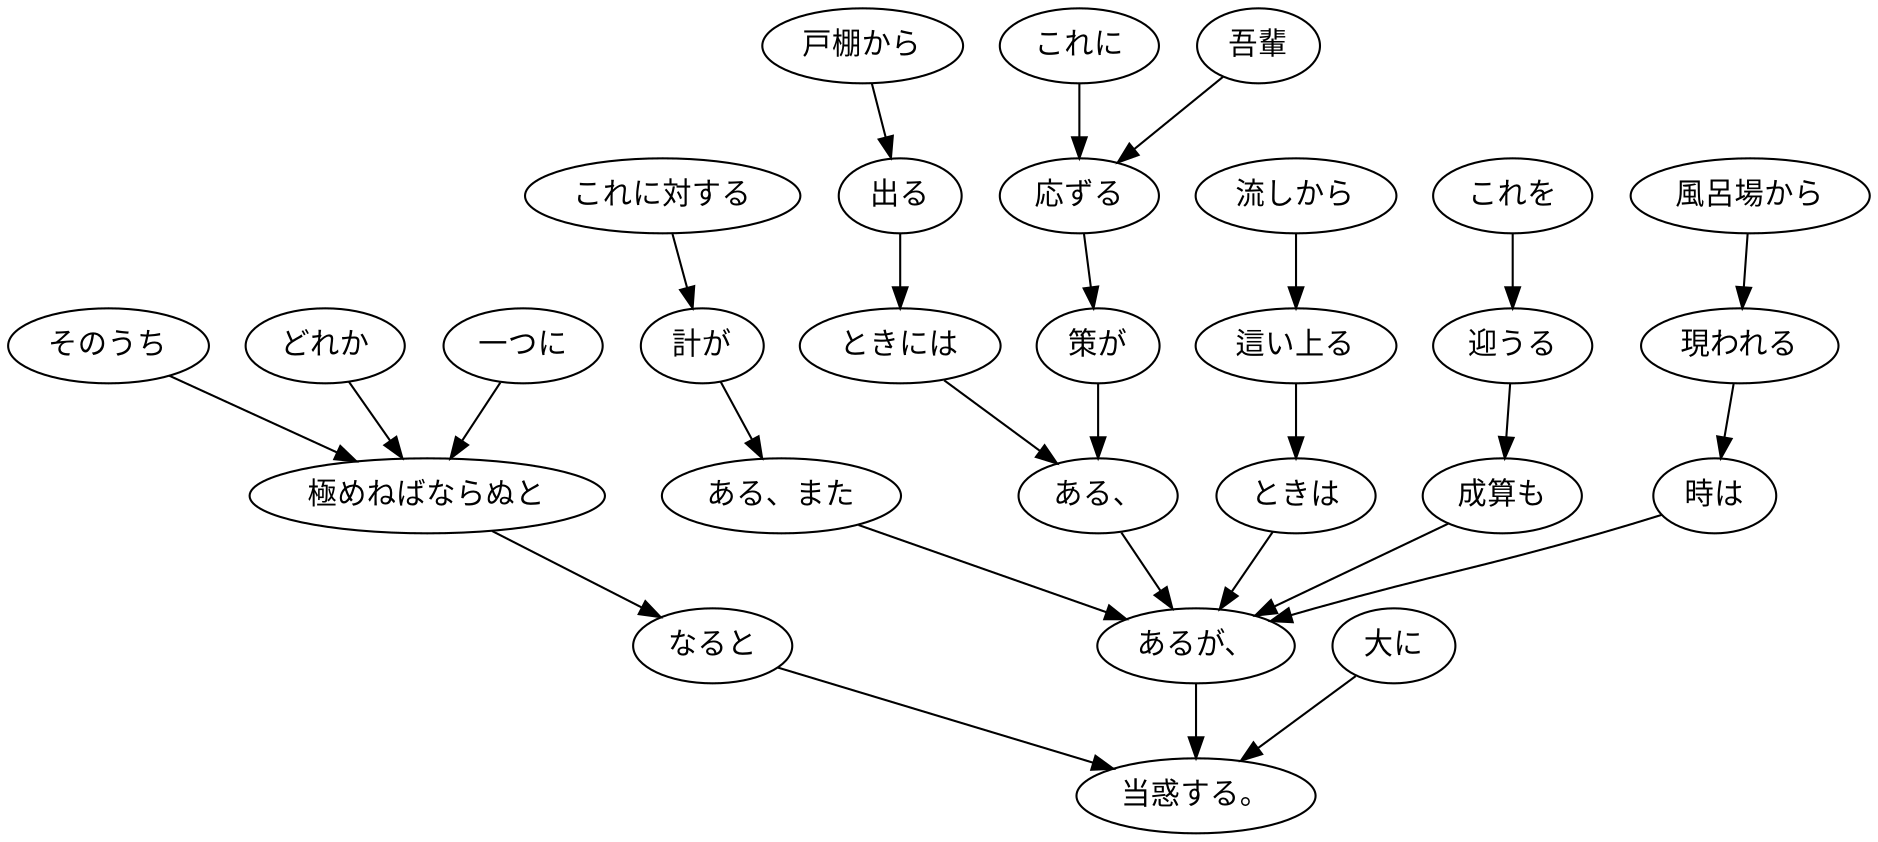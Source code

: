 digraph graph3276 {
	node0 [label="戸棚から"];
	node1 [label="出る"];
	node2 [label="ときには"];
	node3 [label="吾輩"];
	node4 [label="これに"];
	node5 [label="応ずる"];
	node6 [label="策が"];
	node7 [label="ある、"];
	node8 [label="風呂場から"];
	node9 [label="現われる"];
	node10 [label="時は"];
	node11 [label="これに対する"];
	node12 [label="計が"];
	node13 [label="ある、また"];
	node14 [label="流しから"];
	node15 [label="這い上る"];
	node16 [label="ときは"];
	node17 [label="これを"];
	node18 [label="迎うる"];
	node19 [label="成算も"];
	node20 [label="あるが、"];
	node21 [label="そのうち"];
	node22 [label="どれか"];
	node23 [label="一つに"];
	node24 [label="極めねばならぬと"];
	node25 [label="なると"];
	node26 [label="大に"];
	node27 [label="当惑する。"];
	node0 -> node1;
	node1 -> node2;
	node2 -> node7;
	node3 -> node5;
	node4 -> node5;
	node5 -> node6;
	node6 -> node7;
	node7 -> node20;
	node8 -> node9;
	node9 -> node10;
	node10 -> node20;
	node11 -> node12;
	node12 -> node13;
	node13 -> node20;
	node14 -> node15;
	node15 -> node16;
	node16 -> node20;
	node17 -> node18;
	node18 -> node19;
	node19 -> node20;
	node20 -> node27;
	node21 -> node24;
	node22 -> node24;
	node23 -> node24;
	node24 -> node25;
	node25 -> node27;
	node26 -> node27;
}
